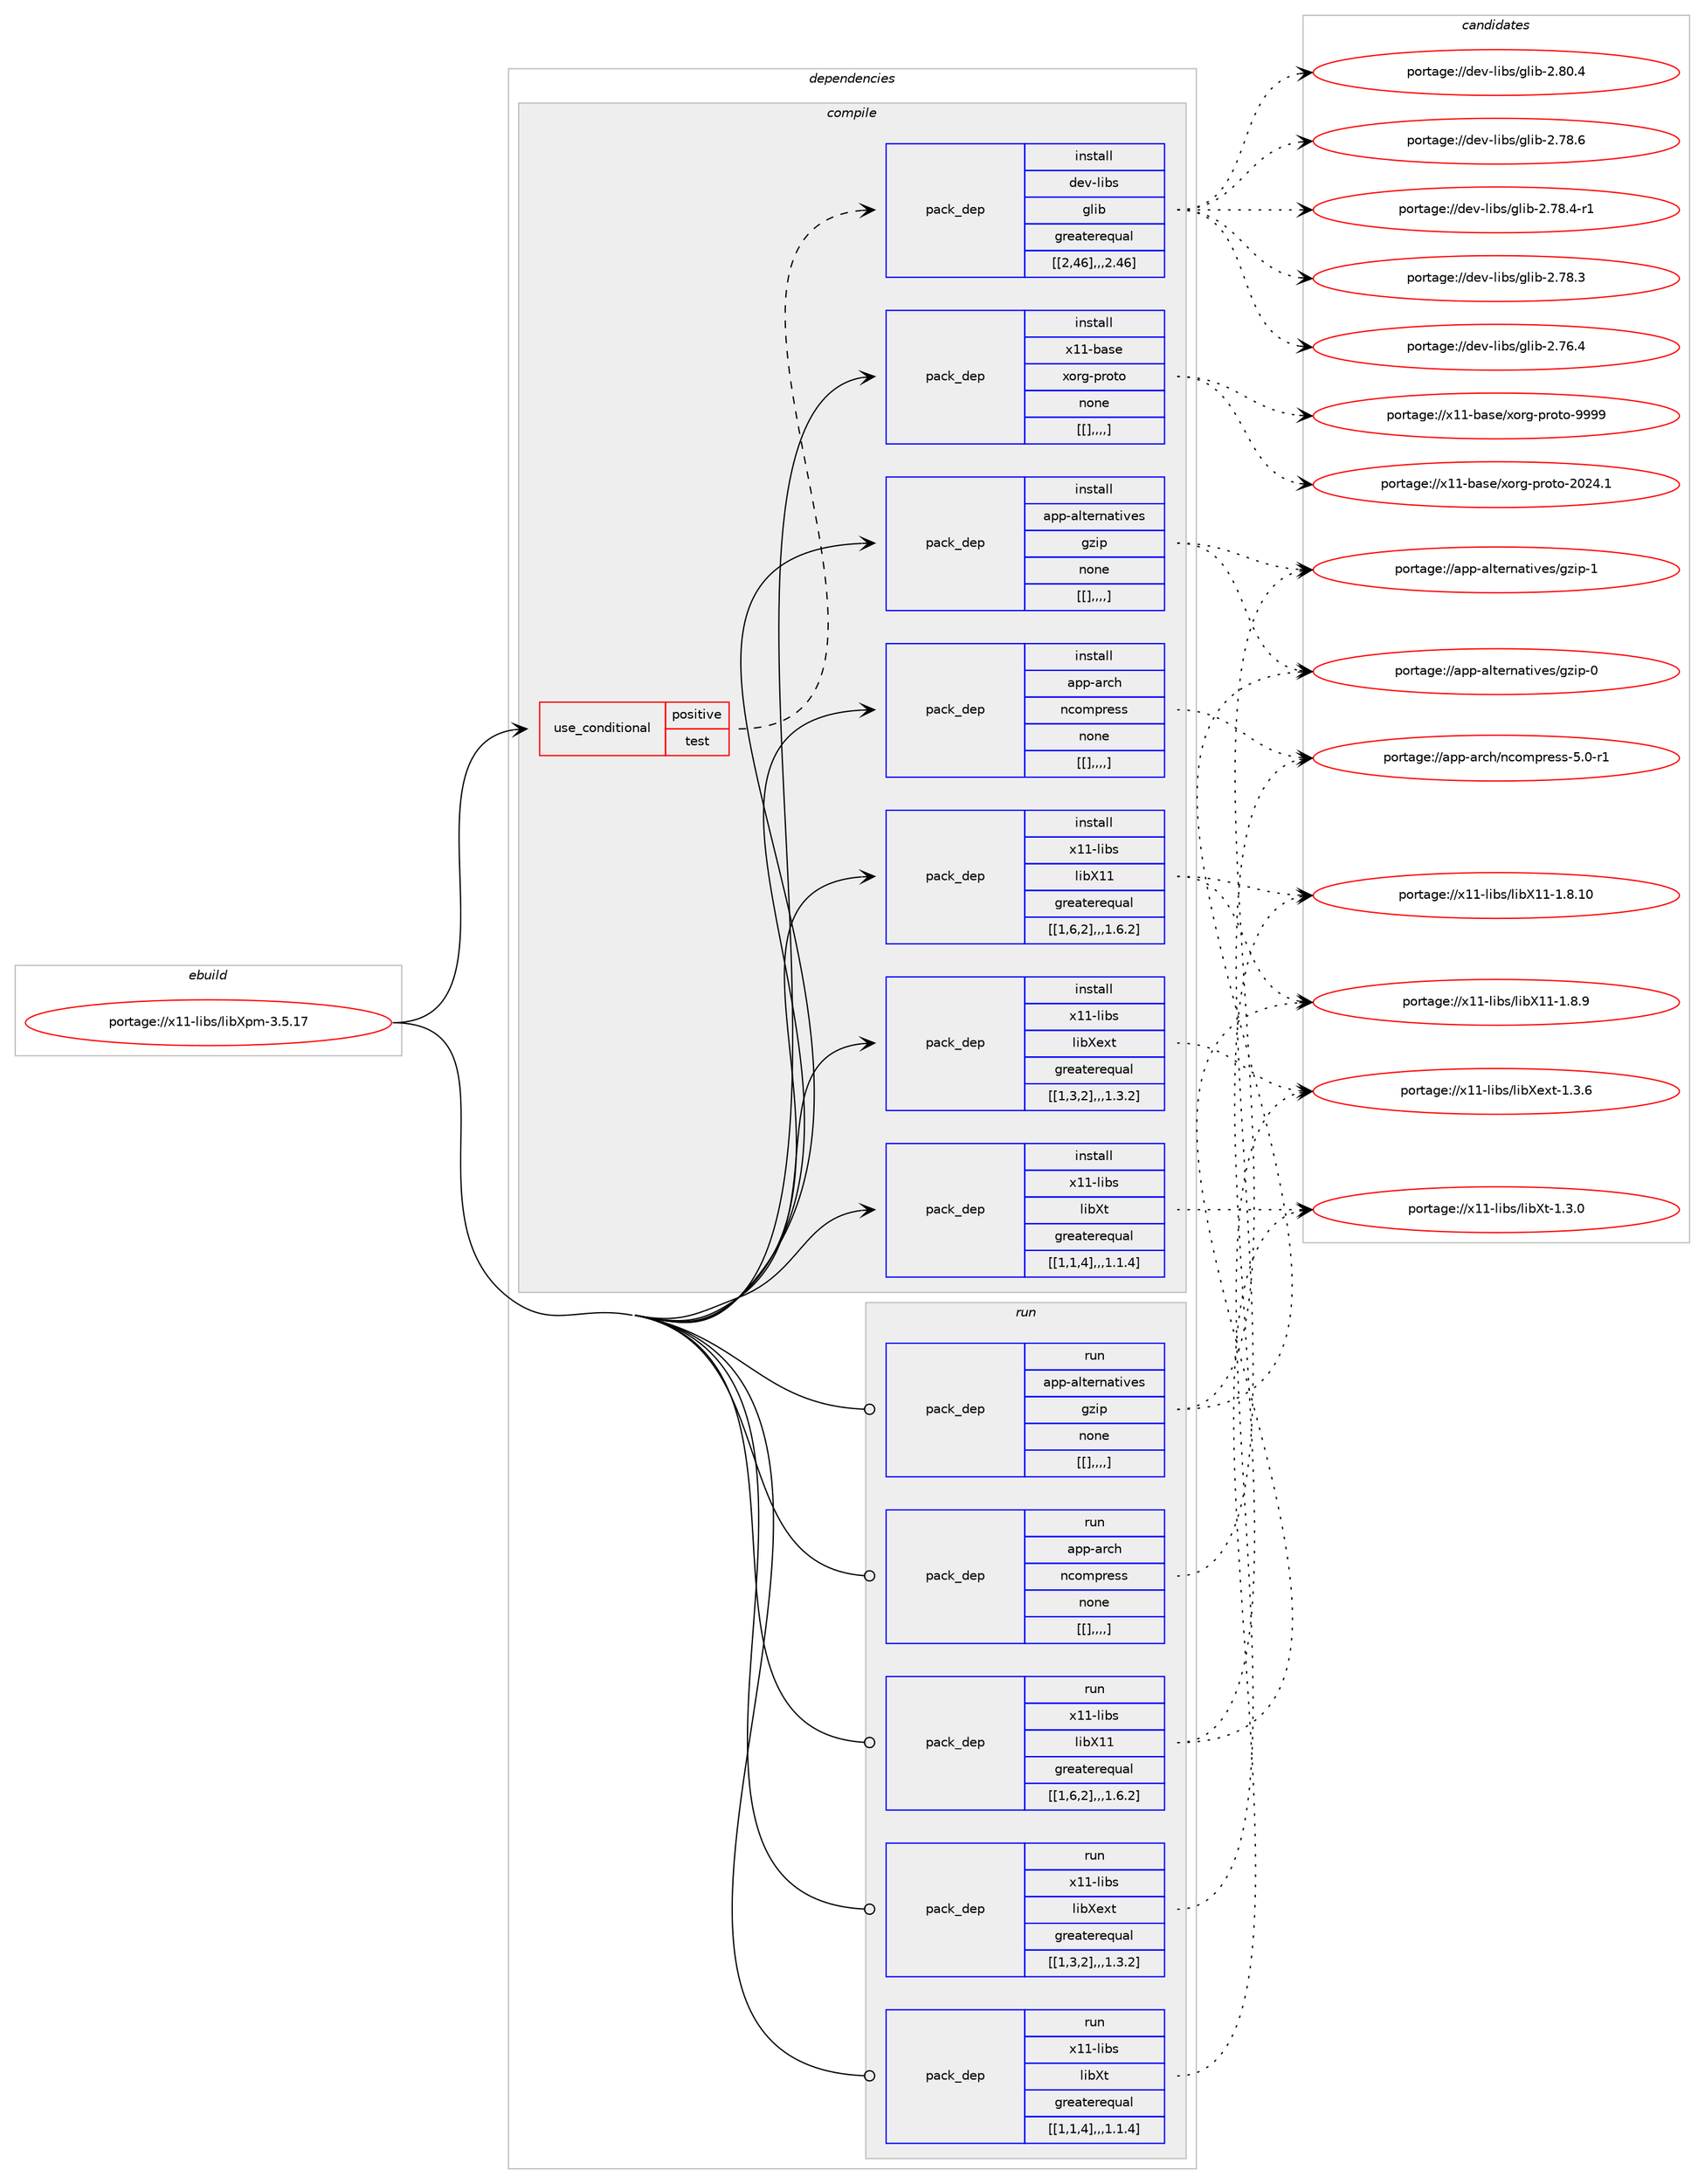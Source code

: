 digraph prolog {

# *************
# Graph options
# *************

newrank=true;
concentrate=true;
compound=true;
graph [rankdir=LR,fontname=Helvetica,fontsize=10,ranksep=1.5];#, ranksep=2.5, nodesep=0.2];
edge  [arrowhead=vee];
node  [fontname=Helvetica,fontsize=10];

# **********
# The ebuild
# **********

subgraph cluster_leftcol {
color=gray;
label=<<i>ebuild</i>>;
id [label="portage://x11-libs/libXpm-3.5.17", color=red, width=4, href="../x11-libs/libXpm-3.5.17.svg"];
}

# ****************
# The dependencies
# ****************

subgraph cluster_midcol {
color=gray;
label=<<i>dependencies</i>>;
subgraph cluster_compile {
fillcolor="#eeeeee";
style=filled;
label=<<i>compile</i>>;
subgraph cond12324 {
dependency34837 [label=<<TABLE BORDER="0" CELLBORDER="1" CELLSPACING="0" CELLPADDING="4"><TR><TD ROWSPAN="3" CELLPADDING="10">use_conditional</TD></TR><TR><TD>positive</TD></TR><TR><TD>test</TD></TR></TABLE>>, shape=none, color=red];
subgraph pack22283 {
dependency34838 [label=<<TABLE BORDER="0" CELLBORDER="1" CELLSPACING="0" CELLPADDING="4" WIDTH="220"><TR><TD ROWSPAN="6" CELLPADDING="30">pack_dep</TD></TR><TR><TD WIDTH="110">install</TD></TR><TR><TD>dev-libs</TD></TR><TR><TD>glib</TD></TR><TR><TD>greaterequal</TD></TR><TR><TD>[[2,46],,,2.46]</TD></TR></TABLE>>, shape=none, color=blue];
}
dependency34837:e -> dependency34838:w [weight=20,style="dashed",arrowhead="vee"];
}
id:e -> dependency34837:w [weight=20,style="solid",arrowhead="vee"];
subgraph pack22284 {
dependency34839 [label=<<TABLE BORDER="0" CELLBORDER="1" CELLSPACING="0" CELLPADDING="4" WIDTH="220"><TR><TD ROWSPAN="6" CELLPADDING="30">pack_dep</TD></TR><TR><TD WIDTH="110">install</TD></TR><TR><TD>app-alternatives</TD></TR><TR><TD>gzip</TD></TR><TR><TD>none</TD></TR><TR><TD>[[],,,,]</TD></TR></TABLE>>, shape=none, color=blue];
}
id:e -> dependency34839:w [weight=20,style="solid",arrowhead="vee"];
subgraph pack22285 {
dependency34840 [label=<<TABLE BORDER="0" CELLBORDER="1" CELLSPACING="0" CELLPADDING="4" WIDTH="220"><TR><TD ROWSPAN="6" CELLPADDING="30">pack_dep</TD></TR><TR><TD WIDTH="110">install</TD></TR><TR><TD>app-arch</TD></TR><TR><TD>ncompress</TD></TR><TR><TD>none</TD></TR><TR><TD>[[],,,,]</TD></TR></TABLE>>, shape=none, color=blue];
}
id:e -> dependency34840:w [weight=20,style="solid",arrowhead="vee"];
subgraph pack22286 {
dependency34841 [label=<<TABLE BORDER="0" CELLBORDER="1" CELLSPACING="0" CELLPADDING="4" WIDTH="220"><TR><TD ROWSPAN="6" CELLPADDING="30">pack_dep</TD></TR><TR><TD WIDTH="110">install</TD></TR><TR><TD>x11-base</TD></TR><TR><TD>xorg-proto</TD></TR><TR><TD>none</TD></TR><TR><TD>[[],,,,]</TD></TR></TABLE>>, shape=none, color=blue];
}
id:e -> dependency34841:w [weight=20,style="solid",arrowhead="vee"];
subgraph pack22287 {
dependency34842 [label=<<TABLE BORDER="0" CELLBORDER="1" CELLSPACING="0" CELLPADDING="4" WIDTH="220"><TR><TD ROWSPAN="6" CELLPADDING="30">pack_dep</TD></TR><TR><TD WIDTH="110">install</TD></TR><TR><TD>x11-libs</TD></TR><TR><TD>libX11</TD></TR><TR><TD>greaterequal</TD></TR><TR><TD>[[1,6,2],,,1.6.2]</TD></TR></TABLE>>, shape=none, color=blue];
}
id:e -> dependency34842:w [weight=20,style="solid",arrowhead="vee"];
subgraph pack22288 {
dependency34843 [label=<<TABLE BORDER="0" CELLBORDER="1" CELLSPACING="0" CELLPADDING="4" WIDTH="220"><TR><TD ROWSPAN="6" CELLPADDING="30">pack_dep</TD></TR><TR><TD WIDTH="110">install</TD></TR><TR><TD>x11-libs</TD></TR><TR><TD>libXext</TD></TR><TR><TD>greaterequal</TD></TR><TR><TD>[[1,3,2],,,1.3.2]</TD></TR></TABLE>>, shape=none, color=blue];
}
id:e -> dependency34843:w [weight=20,style="solid",arrowhead="vee"];
subgraph pack22289 {
dependency34844 [label=<<TABLE BORDER="0" CELLBORDER="1" CELLSPACING="0" CELLPADDING="4" WIDTH="220"><TR><TD ROWSPAN="6" CELLPADDING="30">pack_dep</TD></TR><TR><TD WIDTH="110">install</TD></TR><TR><TD>x11-libs</TD></TR><TR><TD>libXt</TD></TR><TR><TD>greaterequal</TD></TR><TR><TD>[[1,1,4],,,1.1.4]</TD></TR></TABLE>>, shape=none, color=blue];
}
id:e -> dependency34844:w [weight=20,style="solid",arrowhead="vee"];
}
subgraph cluster_compileandrun {
fillcolor="#eeeeee";
style=filled;
label=<<i>compile and run</i>>;
}
subgraph cluster_run {
fillcolor="#eeeeee";
style=filled;
label=<<i>run</i>>;
subgraph pack22290 {
dependency34845 [label=<<TABLE BORDER="0" CELLBORDER="1" CELLSPACING="0" CELLPADDING="4" WIDTH="220"><TR><TD ROWSPAN="6" CELLPADDING="30">pack_dep</TD></TR><TR><TD WIDTH="110">run</TD></TR><TR><TD>app-alternatives</TD></TR><TR><TD>gzip</TD></TR><TR><TD>none</TD></TR><TR><TD>[[],,,,]</TD></TR></TABLE>>, shape=none, color=blue];
}
id:e -> dependency34845:w [weight=20,style="solid",arrowhead="odot"];
subgraph pack22291 {
dependency34846 [label=<<TABLE BORDER="0" CELLBORDER="1" CELLSPACING="0" CELLPADDING="4" WIDTH="220"><TR><TD ROWSPAN="6" CELLPADDING="30">pack_dep</TD></TR><TR><TD WIDTH="110">run</TD></TR><TR><TD>app-arch</TD></TR><TR><TD>ncompress</TD></TR><TR><TD>none</TD></TR><TR><TD>[[],,,,]</TD></TR></TABLE>>, shape=none, color=blue];
}
id:e -> dependency34846:w [weight=20,style="solid",arrowhead="odot"];
subgraph pack22292 {
dependency34847 [label=<<TABLE BORDER="0" CELLBORDER="1" CELLSPACING="0" CELLPADDING="4" WIDTH="220"><TR><TD ROWSPAN="6" CELLPADDING="30">pack_dep</TD></TR><TR><TD WIDTH="110">run</TD></TR><TR><TD>x11-libs</TD></TR><TR><TD>libX11</TD></TR><TR><TD>greaterequal</TD></TR><TR><TD>[[1,6,2],,,1.6.2]</TD></TR></TABLE>>, shape=none, color=blue];
}
id:e -> dependency34847:w [weight=20,style="solid",arrowhead="odot"];
subgraph pack22293 {
dependency34848 [label=<<TABLE BORDER="0" CELLBORDER="1" CELLSPACING="0" CELLPADDING="4" WIDTH="220"><TR><TD ROWSPAN="6" CELLPADDING="30">pack_dep</TD></TR><TR><TD WIDTH="110">run</TD></TR><TR><TD>x11-libs</TD></TR><TR><TD>libXext</TD></TR><TR><TD>greaterequal</TD></TR><TR><TD>[[1,3,2],,,1.3.2]</TD></TR></TABLE>>, shape=none, color=blue];
}
id:e -> dependency34848:w [weight=20,style="solid",arrowhead="odot"];
subgraph pack22294 {
dependency34849 [label=<<TABLE BORDER="0" CELLBORDER="1" CELLSPACING="0" CELLPADDING="4" WIDTH="220"><TR><TD ROWSPAN="6" CELLPADDING="30">pack_dep</TD></TR><TR><TD WIDTH="110">run</TD></TR><TR><TD>x11-libs</TD></TR><TR><TD>libXt</TD></TR><TR><TD>greaterequal</TD></TR><TR><TD>[[1,1,4],,,1.1.4]</TD></TR></TABLE>>, shape=none, color=blue];
}
id:e -> dependency34849:w [weight=20,style="solid",arrowhead="odot"];
}
}

# **************
# The candidates
# **************

subgraph cluster_choices {
rank=same;
color=gray;
label=<<i>candidates</i>>;

subgraph choice22283 {
color=black;
nodesep=1;
choice1001011184510810598115471031081059845504656484652 [label="portage://dev-libs/glib-2.80.4", color=red, width=4,href="../dev-libs/glib-2.80.4.svg"];
choice1001011184510810598115471031081059845504655564654 [label="portage://dev-libs/glib-2.78.6", color=red, width=4,href="../dev-libs/glib-2.78.6.svg"];
choice10010111845108105981154710310810598455046555646524511449 [label="portage://dev-libs/glib-2.78.4-r1", color=red, width=4,href="../dev-libs/glib-2.78.4-r1.svg"];
choice1001011184510810598115471031081059845504655564651 [label="portage://dev-libs/glib-2.78.3", color=red, width=4,href="../dev-libs/glib-2.78.3.svg"];
choice1001011184510810598115471031081059845504655544652 [label="portage://dev-libs/glib-2.76.4", color=red, width=4,href="../dev-libs/glib-2.76.4.svg"];
dependency34838:e -> choice1001011184510810598115471031081059845504656484652:w [style=dotted,weight="100"];
dependency34838:e -> choice1001011184510810598115471031081059845504655564654:w [style=dotted,weight="100"];
dependency34838:e -> choice10010111845108105981154710310810598455046555646524511449:w [style=dotted,weight="100"];
dependency34838:e -> choice1001011184510810598115471031081059845504655564651:w [style=dotted,weight="100"];
dependency34838:e -> choice1001011184510810598115471031081059845504655544652:w [style=dotted,weight="100"];
}
subgraph choice22284 {
color=black;
nodesep=1;
choice97112112459710811610111411097116105118101115471031221051124549 [label="portage://app-alternatives/gzip-1", color=red, width=4,href="../app-alternatives/gzip-1.svg"];
choice97112112459710811610111411097116105118101115471031221051124548 [label="portage://app-alternatives/gzip-0", color=red, width=4,href="../app-alternatives/gzip-0.svg"];
dependency34839:e -> choice97112112459710811610111411097116105118101115471031221051124549:w [style=dotted,weight="100"];
dependency34839:e -> choice97112112459710811610111411097116105118101115471031221051124548:w [style=dotted,weight="100"];
}
subgraph choice22285 {
color=black;
nodesep=1;
choice971121124597114991044711099111109112114101115115455346484511449 [label="portage://app-arch/ncompress-5.0-r1", color=red, width=4,href="../app-arch/ncompress-5.0-r1.svg"];
dependency34840:e -> choice971121124597114991044711099111109112114101115115455346484511449:w [style=dotted,weight="100"];
}
subgraph choice22286 {
color=black;
nodesep=1;
choice120494945989711510147120111114103451121141111161114557575757 [label="portage://x11-base/xorg-proto-9999", color=red, width=4,href="../x11-base/xorg-proto-9999.svg"];
choice1204949459897115101471201111141034511211411111611145504850524649 [label="portage://x11-base/xorg-proto-2024.1", color=red, width=4,href="../x11-base/xorg-proto-2024.1.svg"];
dependency34841:e -> choice120494945989711510147120111114103451121141111161114557575757:w [style=dotted,weight="100"];
dependency34841:e -> choice1204949459897115101471201111141034511211411111611145504850524649:w [style=dotted,weight="100"];
}
subgraph choice22287 {
color=black;
nodesep=1;
choice12049494510810598115471081059888494945494656464948 [label="portage://x11-libs/libX11-1.8.10", color=red, width=4,href="../x11-libs/libX11-1.8.10.svg"];
choice120494945108105981154710810598884949454946564657 [label="portage://x11-libs/libX11-1.8.9", color=red, width=4,href="../x11-libs/libX11-1.8.9.svg"];
dependency34842:e -> choice12049494510810598115471081059888494945494656464948:w [style=dotted,weight="100"];
dependency34842:e -> choice120494945108105981154710810598884949454946564657:w [style=dotted,weight="100"];
}
subgraph choice22288 {
color=black;
nodesep=1;
choice12049494510810598115471081059888101120116454946514654 [label="portage://x11-libs/libXext-1.3.6", color=red, width=4,href="../x11-libs/libXext-1.3.6.svg"];
dependency34843:e -> choice12049494510810598115471081059888101120116454946514654:w [style=dotted,weight="100"];
}
subgraph choice22289 {
color=black;
nodesep=1;
choice12049494510810598115471081059888116454946514648 [label="portage://x11-libs/libXt-1.3.0", color=red, width=4,href="../x11-libs/libXt-1.3.0.svg"];
dependency34844:e -> choice12049494510810598115471081059888116454946514648:w [style=dotted,weight="100"];
}
subgraph choice22290 {
color=black;
nodesep=1;
choice97112112459710811610111411097116105118101115471031221051124549 [label="portage://app-alternatives/gzip-1", color=red, width=4,href="../app-alternatives/gzip-1.svg"];
choice97112112459710811610111411097116105118101115471031221051124548 [label="portage://app-alternatives/gzip-0", color=red, width=4,href="../app-alternatives/gzip-0.svg"];
dependency34845:e -> choice97112112459710811610111411097116105118101115471031221051124549:w [style=dotted,weight="100"];
dependency34845:e -> choice97112112459710811610111411097116105118101115471031221051124548:w [style=dotted,weight="100"];
}
subgraph choice22291 {
color=black;
nodesep=1;
choice971121124597114991044711099111109112114101115115455346484511449 [label="portage://app-arch/ncompress-5.0-r1", color=red, width=4,href="../app-arch/ncompress-5.0-r1.svg"];
dependency34846:e -> choice971121124597114991044711099111109112114101115115455346484511449:w [style=dotted,weight="100"];
}
subgraph choice22292 {
color=black;
nodesep=1;
choice12049494510810598115471081059888494945494656464948 [label="portage://x11-libs/libX11-1.8.10", color=red, width=4,href="../x11-libs/libX11-1.8.10.svg"];
choice120494945108105981154710810598884949454946564657 [label="portage://x11-libs/libX11-1.8.9", color=red, width=4,href="../x11-libs/libX11-1.8.9.svg"];
dependency34847:e -> choice12049494510810598115471081059888494945494656464948:w [style=dotted,weight="100"];
dependency34847:e -> choice120494945108105981154710810598884949454946564657:w [style=dotted,weight="100"];
}
subgraph choice22293 {
color=black;
nodesep=1;
choice12049494510810598115471081059888101120116454946514654 [label="portage://x11-libs/libXext-1.3.6", color=red, width=4,href="../x11-libs/libXext-1.3.6.svg"];
dependency34848:e -> choice12049494510810598115471081059888101120116454946514654:w [style=dotted,weight="100"];
}
subgraph choice22294 {
color=black;
nodesep=1;
choice12049494510810598115471081059888116454946514648 [label="portage://x11-libs/libXt-1.3.0", color=red, width=4,href="../x11-libs/libXt-1.3.0.svg"];
dependency34849:e -> choice12049494510810598115471081059888116454946514648:w [style=dotted,weight="100"];
}
}

}
